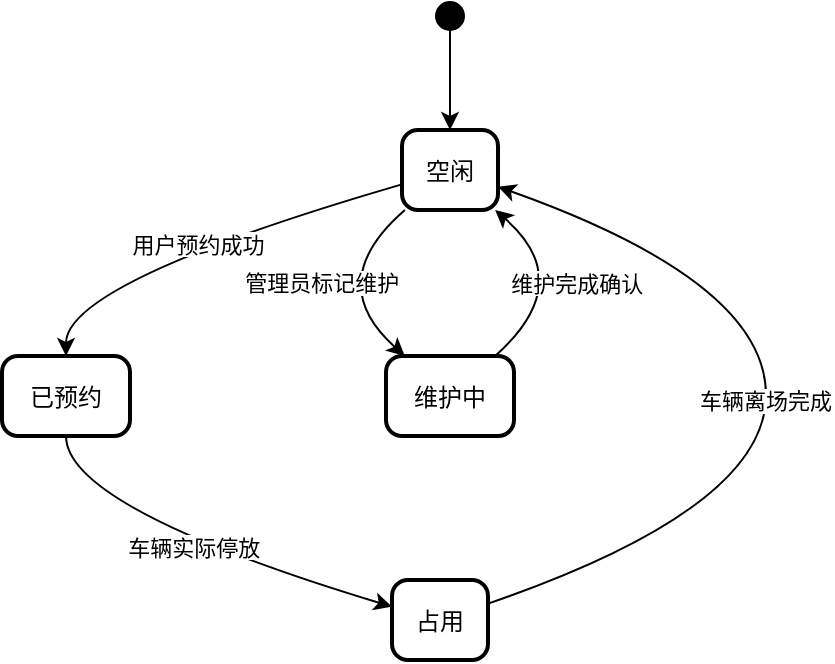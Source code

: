 <mxfile version="26.2.15">
  <diagram name="第 1 页" id="E-bKs91G1S3x9Wj19TOa">
    <mxGraphModel dx="1213" dy="828" grid="1" gridSize="10" guides="1" tooltips="1" connect="1" arrows="1" fold="1" page="1" pageScale="1" pageWidth="827" pageHeight="1169" math="0" shadow="0">
      <root>
        <mxCell id="0" />
        <mxCell id="1" parent="0" />
        <mxCell id="Qv23-FOpmY6BhKtFZPsY-1" value="" style="ellipse;fillColor=strokeColor;" vertex="1" parent="1">
          <mxGeometry x="237" y="20" width="14" height="14" as="geometry" />
        </mxCell>
        <mxCell id="Qv23-FOpmY6BhKtFZPsY-2" value="空闲" style="rounded=1;arcSize=20;strokeWidth=2" vertex="1" parent="1">
          <mxGeometry x="220" y="84" width="48" height="40" as="geometry" />
        </mxCell>
        <mxCell id="Qv23-FOpmY6BhKtFZPsY-3" value="已预约" style="rounded=1;arcSize=20;strokeWidth=2" vertex="1" parent="1">
          <mxGeometry x="20" y="197" width="64" height="40" as="geometry" />
        </mxCell>
        <mxCell id="Qv23-FOpmY6BhKtFZPsY-4" value="占用" style="rounded=1;arcSize=20;strokeWidth=2" vertex="1" parent="1">
          <mxGeometry x="215" y="309" width="48" height="40" as="geometry" />
        </mxCell>
        <mxCell id="Qv23-FOpmY6BhKtFZPsY-5" value="维护中" style="rounded=1;arcSize=20;strokeWidth=2" vertex="1" parent="1">
          <mxGeometry x="212" y="197" width="64" height="40" as="geometry" />
        </mxCell>
        <mxCell id="Qv23-FOpmY6BhKtFZPsY-6" value="" style="curved=1;startArrow=none;;exitX=0.5;exitY=1;entryX=0.5;entryY=0;rounded=0;" edge="1" parent="1" source="Qv23-FOpmY6BhKtFZPsY-1" target="Qv23-FOpmY6BhKtFZPsY-2">
          <mxGeometry relative="1" as="geometry">
            <Array as="points" />
          </mxGeometry>
        </mxCell>
        <mxCell id="Qv23-FOpmY6BhKtFZPsY-7" value="用户预约成功" style="curved=1;startArrow=none;;exitX=0;exitY=0.68;entryX=0.5;entryY=-0.01;rounded=0;" edge="1" parent="1" source="Qv23-FOpmY6BhKtFZPsY-2" target="Qv23-FOpmY6BhKtFZPsY-3">
          <mxGeometry relative="1" as="geometry">
            <Array as="points">
              <mxPoint x="52" y="160" />
            </Array>
          </mxGeometry>
        </mxCell>
        <mxCell id="Qv23-FOpmY6BhKtFZPsY-8" value="车辆实际停放" style="curved=1;startArrow=none;;exitX=0.5;exitY=0.99;entryX=-0.01;entryY=0.33;rounded=0;" edge="1" parent="1" source="Qv23-FOpmY6BhKtFZPsY-3" target="Qv23-FOpmY6BhKtFZPsY-4">
          <mxGeometry relative="1" as="geometry">
            <Array as="points">
              <mxPoint x="52" y="273" />
            </Array>
          </mxGeometry>
        </mxCell>
        <mxCell id="Qv23-FOpmY6BhKtFZPsY-9" value="车辆离场完成" style="curved=1;startArrow=none;;exitX=0.99;exitY=0.3;entryX=1;entryY=0.71;rounded=0;" edge="1" parent="1" source="Qv23-FOpmY6BhKtFZPsY-4" target="Qv23-FOpmY6BhKtFZPsY-2">
          <mxGeometry relative="1" as="geometry">
            <Array as="points">
              <mxPoint x="402" y="273" />
              <mxPoint x="402" y="160" />
            </Array>
          </mxGeometry>
        </mxCell>
        <mxCell id="Qv23-FOpmY6BhKtFZPsY-10" value="管理员标记维护" style="curved=1;startArrow=none;;exitX=0.03;exitY=1;entryX=0.14;entryY=-0.01;rounded=0;" edge="1" parent="1" source="Qv23-FOpmY6BhKtFZPsY-2" target="Qv23-FOpmY6BhKtFZPsY-5">
          <mxGeometry relative="1" as="geometry">
            <Array as="points">
              <mxPoint x="180" y="160" />
            </Array>
          </mxGeometry>
        </mxCell>
        <mxCell id="Qv23-FOpmY6BhKtFZPsY-11" value="维护完成确认" style="curved=1;startArrow=none;;exitX=0.86;exitY=-0.01;entryX=0.97;entryY=1;rounded=0;" edge="1" parent="1" source="Qv23-FOpmY6BhKtFZPsY-5" target="Qv23-FOpmY6BhKtFZPsY-2">
          <mxGeometry relative="1" as="geometry">
            <Array as="points">
              <mxPoint x="308" y="160" />
            </Array>
          </mxGeometry>
        </mxCell>
      </root>
    </mxGraphModel>
  </diagram>
</mxfile>
